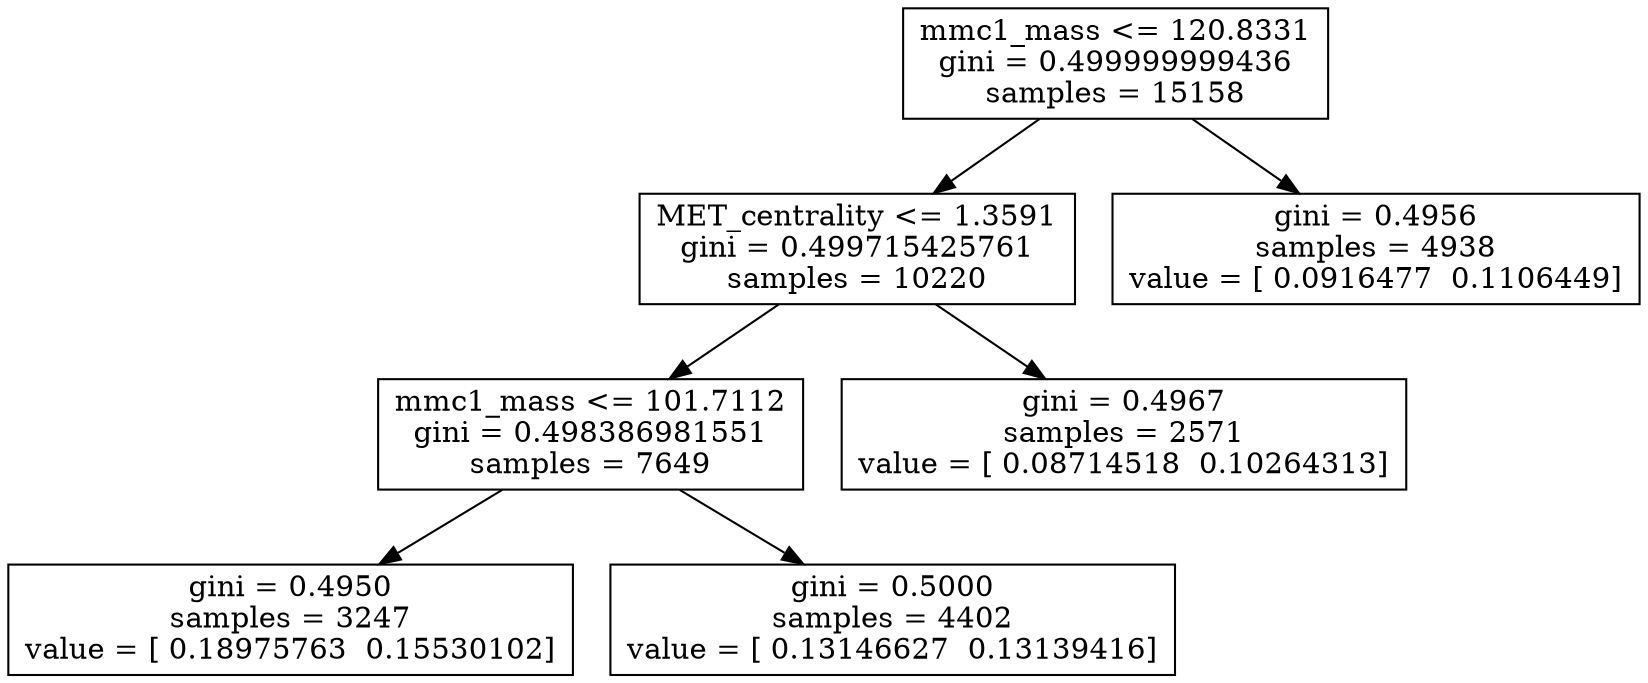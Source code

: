digraph Tree {
0 [label="mmc1_mass <= 120.8331\ngini = 0.499999999436\nsamples = 15158", shape="box"] ;
1 [label="MET_centrality <= 1.3591\ngini = 0.499715425761\nsamples = 10220", shape="box"] ;
0 -> 1 ;
2 [label="mmc1_mass <= 101.7112\ngini = 0.498386981551\nsamples = 7649", shape="box"] ;
1 -> 2 ;
3 [label="gini = 0.4950\nsamples = 3247\nvalue = [ 0.18975763  0.15530102]", shape="box"] ;
2 -> 3 ;
4 [label="gini = 0.5000\nsamples = 4402\nvalue = [ 0.13146627  0.13139416]", shape="box"] ;
2 -> 4 ;
5 [label="gini = 0.4967\nsamples = 2571\nvalue = [ 0.08714518  0.10264313]", shape="box"] ;
1 -> 5 ;
6 [label="gini = 0.4956\nsamples = 4938\nvalue = [ 0.0916477  0.1106449]", shape="box"] ;
0 -> 6 ;
}